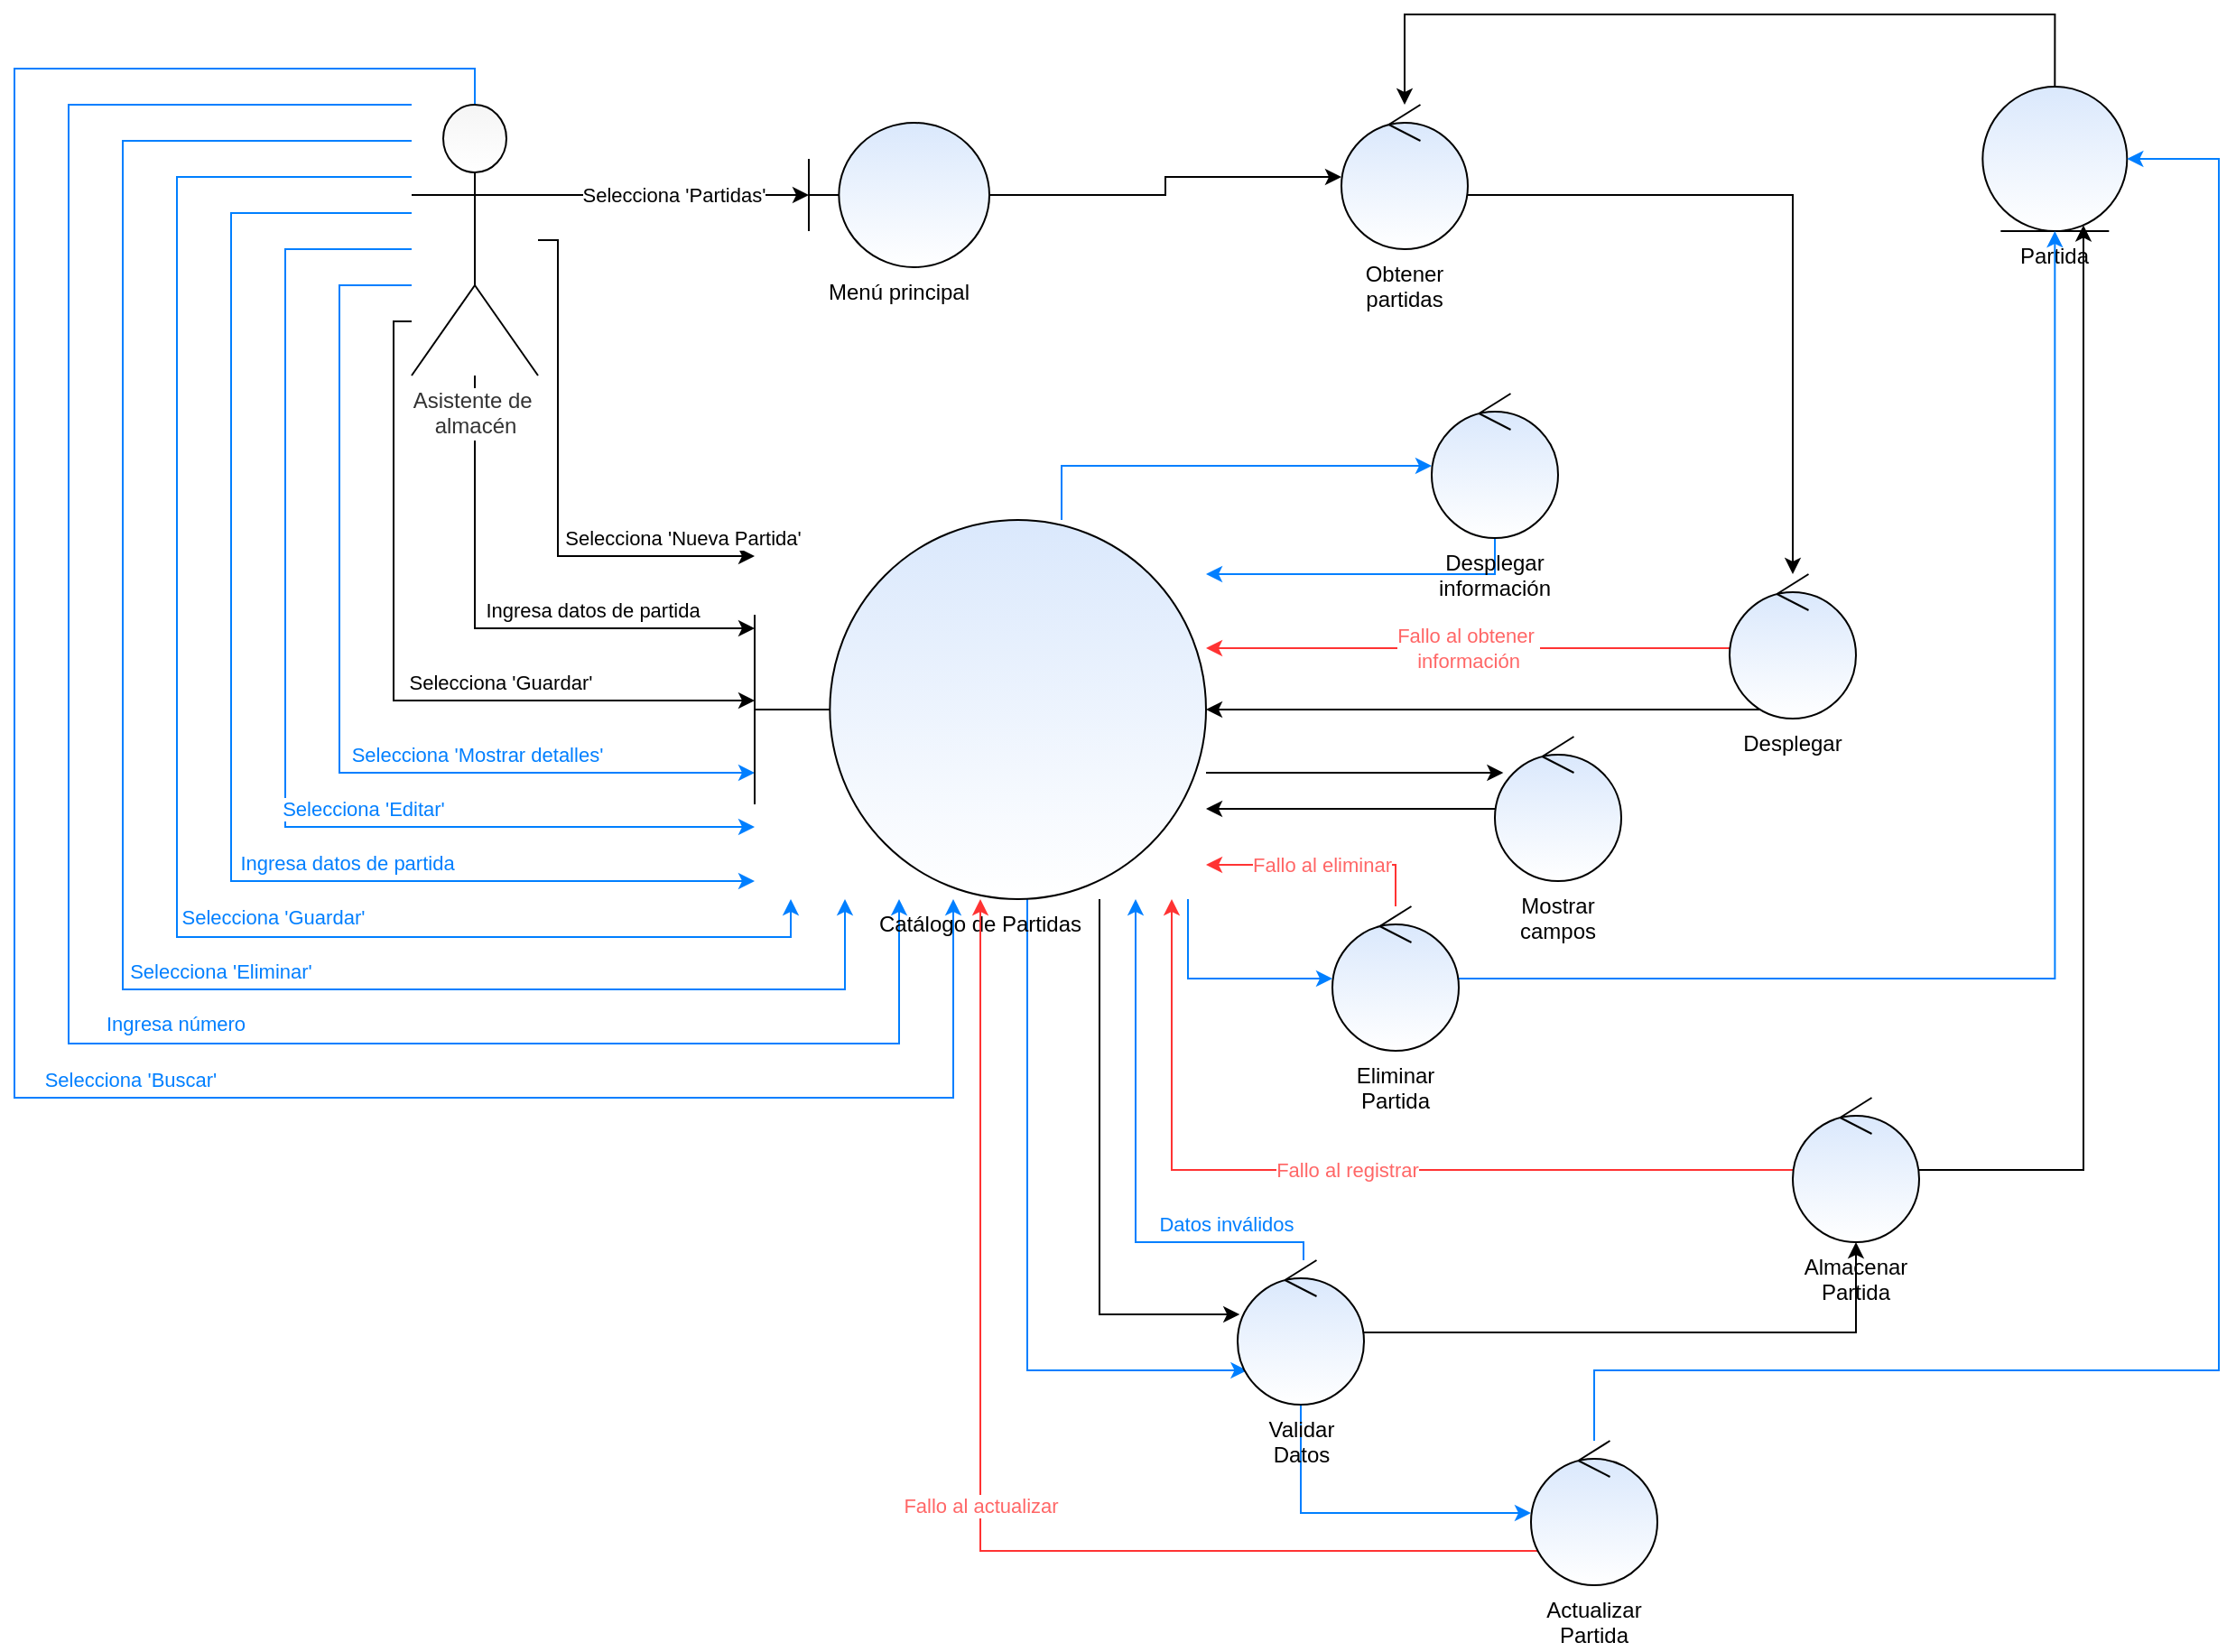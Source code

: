<mxfile pages="1" version="11.2.8" type="onedrive"><diagram id="0h82PU86IoJjpubhDZVE" name="Page-1"><mxGraphModel dx="3307" dy="1377" grid="1" gridSize="10" guides="1" tooltips="1" connect="1" arrows="1" fold="1" page="1" pageScale="1" pageWidth="827" pageHeight="1169" math="0" shadow="0"><root><mxCell id="0"/><mxCell id="1" parent="0"/><mxCell id="YQc6uvwWbqlYYJhdpGIA-1" value="Selecciona 'Partidas'" style="rounded=0;orthogonalLoop=1;jettySize=auto;html=1;edgeStyle=orthogonalEdgeStyle;" parent="1" source="YQc6uvwWbqlYYJhdpGIA-12" target="YQc6uvwWbqlYYJhdpGIA-14" edge="1"><mxGeometry relative="1" as="geometry"><Array as="points"><mxPoint x="70" y="190"/><mxPoint x="70" y="190"/></Array></mxGeometry></mxCell><mxCell id="YQc6uvwWbqlYYJhdpGIA-2" value="Selecciona 'Nueva Partida'" style="edgeStyle=orthogonalEdgeStyle;rounded=0;orthogonalLoop=1;jettySize=auto;html=1;" parent="1" source="YQc6uvwWbqlYYJhdpGIA-12" target="YQc6uvwWbqlYYJhdpGIA-27" edge="1"><mxGeometry x="0.729" y="10" relative="1" as="geometry"><Array as="points"><mxPoint x="31" y="215"/><mxPoint x="31" y="390"/></Array><mxPoint as="offset"/></mxGeometry></mxCell><mxCell id="YQc6uvwWbqlYYJhdpGIA-3" value="Ingresa datos de partida" style="edgeStyle=orthogonalEdgeStyle;rounded=0;orthogonalLoop=1;jettySize=auto;html=1;" parent="1" source="YQc6uvwWbqlYYJhdpGIA-12" target="YQc6uvwWbqlYYJhdpGIA-27" edge="1"><mxGeometry x="0.39" y="10" relative="1" as="geometry"><Array as="points"><mxPoint x="-15" y="430"/></Array><mxPoint as="offset"/></mxGeometry></mxCell><mxCell id="YQc6uvwWbqlYYJhdpGIA-4" value="Selecciona 'Guardar'" style="edgeStyle=orthogonalEdgeStyle;rounded=0;orthogonalLoop=1;jettySize=auto;html=1;" parent="1" source="YQc6uvwWbqlYYJhdpGIA-12" target="YQc6uvwWbqlYYJhdpGIA-27" edge="1"><mxGeometry x="0.332" y="10" relative="1" as="geometry"><Array as="points"><mxPoint x="-60" y="260"/><mxPoint x="-60" y="470"/></Array><mxPoint x="-1" as="offset"/></mxGeometry></mxCell><mxCell id="YQc6uvwWbqlYYJhdpGIA-5" value="&lt;font color=&quot;#007fff&quot;&gt;Selecciona 'Mostrar detalles'&lt;/font&gt;" style="edgeStyle=orthogonalEdgeStyle;rounded=0;orthogonalLoop=1;jettySize=auto;html=1;fillColor=#dae8fc;strokeColor=#007FFF;" parent="1" source="YQc6uvwWbqlYYJhdpGIA-12" target="YQc6uvwWbqlYYJhdpGIA-27" edge="1"><mxGeometry x="0.427" y="10" relative="1" as="geometry"><Array as="points"><mxPoint x="-90" y="240"/><mxPoint x="-90" y="510"/></Array><mxPoint as="offset"/></mxGeometry></mxCell><mxCell id="YQc6uvwWbqlYYJhdpGIA-6" value="&lt;font color=&quot;#007fff&quot;&gt;Selecciona 'Editar'&lt;/font&gt;" style="edgeStyle=orthogonalEdgeStyle;rounded=0;orthogonalLoop=1;jettySize=auto;html=1;strokeColor=#007FFF;" parent="1" source="YQc6uvwWbqlYYJhdpGIA-12" target="YQc6uvwWbqlYYJhdpGIA-27" edge="1"><mxGeometry x="0.333" y="10" relative="1" as="geometry"><Array as="points"><mxPoint x="-120" y="220"/><mxPoint x="-120" y="540"/></Array><mxPoint as="offset"/></mxGeometry></mxCell><mxCell id="YQc6uvwWbqlYYJhdpGIA-7" value="&lt;font color=&quot;#007fff&quot;&gt;Ingresa datos de partida&lt;/font&gt;" style="edgeStyle=orthogonalEdgeStyle;rounded=0;orthogonalLoop=1;jettySize=auto;html=1;strokeColor=#007FFF;" parent="1" source="YQc6uvwWbqlYYJhdpGIA-12" target="YQc6uvwWbqlYYJhdpGIA-27" edge="1"><mxGeometry x="0.405" y="10" relative="1" as="geometry"><Array as="points"><mxPoint x="-150" y="200"/><mxPoint x="-150" y="570"/></Array><mxPoint as="offset"/></mxGeometry></mxCell><mxCell id="YQc6uvwWbqlYYJhdpGIA-8" value="&lt;font color=&quot;#007fff&quot;&gt;Selecciona 'Guardar'&lt;/font&gt;" style="edgeStyle=orthogonalEdgeStyle;rounded=0;orthogonalLoop=1;jettySize=auto;html=1;strokeColor=#007FFF;" parent="1" source="YQc6uvwWbqlYYJhdpGIA-12" target="YQc6uvwWbqlYYJhdpGIA-27" edge="1"><mxGeometry x="0.325" y="11" relative="1" as="geometry"><Array as="points"><mxPoint x="-180" y="180"/><mxPoint x="-180" y="601"/><mxPoint x="160" y="601"/></Array><mxPoint as="offset"/></mxGeometry></mxCell><mxCell id="YQc6uvwWbqlYYJhdpGIA-9" value="&lt;font color=&quot;#007fff&quot;&gt;Selecciona 'Eliminar'&lt;/font&gt;" style="edgeStyle=orthogonalEdgeStyle;rounded=0;orthogonalLoop=1;jettySize=auto;html=1;strokeColor=#007FFF;" parent="1" source="YQc6uvwWbqlYYJhdpGIA-12" target="YQc6uvwWbqlYYJhdpGIA-27" edge="1"><mxGeometry x="0.267" y="10" relative="1" as="geometry"><Array as="points"><mxPoint x="-210" y="160"/><mxPoint x="-210" y="630"/><mxPoint x="190" y="630"/></Array><mxPoint as="offset"/></mxGeometry></mxCell><mxCell id="YQc6uvwWbqlYYJhdpGIA-10" value="&lt;font color=&quot;#007fff&quot;&gt;Ingresa número&lt;/font&gt;" style="edgeStyle=orthogonalEdgeStyle;rounded=0;orthogonalLoop=1;jettySize=auto;html=1;strokeColor=#007FFF;" parent="1" source="YQc6uvwWbqlYYJhdpGIA-12" target="YQc6uvwWbqlYYJhdpGIA-27" edge="1"><mxGeometry x="0.232" y="11" relative="1" as="geometry"><Array as="points"><mxPoint x="-240" y="140"/><mxPoint x="-240" y="660"/><mxPoint x="220" y="660"/></Array><mxPoint x="-1" as="offset"/></mxGeometry></mxCell><mxCell id="YQc6uvwWbqlYYJhdpGIA-11" value="&lt;font color=&quot;#007fff&quot;&gt;Selecciona 'Buscar'&lt;/font&gt;" style="edgeStyle=orthogonalEdgeStyle;rounded=0;orthogonalLoop=1;jettySize=auto;html=1;strokeColor=#007FFF;" parent="1" source="YQc6uvwWbqlYYJhdpGIA-12" target="YQc6uvwWbqlYYJhdpGIA-27" edge="1"><mxGeometry x="0.232" y="10" relative="1" as="geometry"><Array as="points"><mxPoint x="-15" y="120"/><mxPoint x="-270" y="120"/><mxPoint x="-270" y="690"/><mxPoint x="250" y="690"/></Array><mxPoint as="offset"/></mxGeometry></mxCell><mxCell id="YQc6uvwWbqlYYJhdpGIA-12" value="Asistente de&amp;nbsp;&lt;br&gt;almacén" style="shape=umlActor;verticalLabelPosition=bottom;labelBackgroundColor=#ffffff;verticalAlign=top;html=1;outlineConnect=0;fillColor=#f5f5f5;strokeColor=#000000;fontColor=#333333;gradientColor=#ffffff;" parent="1" vertex="1"><mxGeometry x="-50" y="140" width="70" height="150" as="geometry"/></mxCell><mxCell id="YQc6uvwWbqlYYJhdpGIA-13" style="edgeStyle=orthogonalEdgeStyle;rounded=0;orthogonalLoop=1;jettySize=auto;html=1;" parent="1" source="YQc6uvwWbqlYYJhdpGIA-14" target="YQc6uvwWbqlYYJhdpGIA-44" edge="1"><mxGeometry relative="1" as="geometry"><mxPoint x="372.5" y="170" as="targetPoint"/></mxGeometry></mxCell><mxCell id="YQc6uvwWbqlYYJhdpGIA-14" value="Menú principal" style="shape=umlBoundary;whiteSpace=wrap;html=1;fillColor=#dae8fc;strokeColor=#000000;labelPosition=center;verticalLabelPosition=bottom;align=center;verticalAlign=top;gradientColor=#ffffff;" parent="1" vertex="1"><mxGeometry x="170" y="150" width="100" height="80" as="geometry"/></mxCell><mxCell id="YQc6uvwWbqlYYJhdpGIA-17" style="edgeStyle=orthogonalEdgeStyle;rounded=0;orthogonalLoop=1;jettySize=auto;html=1;" parent="1" source="YQc6uvwWbqlYYJhdpGIA-44" target="YQc6uvwWbqlYYJhdpGIA-21" edge="1"><mxGeometry relative="1" as="geometry"><Array as="points"><mxPoint x="715" y="190"/></Array><mxPoint x="648.15" y="280" as="sourcePoint"/></mxGeometry></mxCell><mxCell id="YQc6uvwWbqlYYJhdpGIA-19" style="edgeStyle=orthogonalEdgeStyle;rounded=0;orthogonalLoop=1;jettySize=auto;html=1;" parent="1" source="YQc6uvwWbqlYYJhdpGIA-21" target="YQc6uvwWbqlYYJhdpGIA-27" edge="1"><mxGeometry relative="1" as="geometry"><Array as="points"><mxPoint x="600" y="475"/><mxPoint x="600" y="475"/></Array></mxGeometry></mxCell><mxCell id="YQc6uvwWbqlYYJhdpGIA-20" value="Fallo al obtener&amp;nbsp;&lt;br&gt;información" style="edgeStyle=orthogonalEdgeStyle;rounded=0;orthogonalLoop=1;jettySize=auto;html=1;strokeColor=#FF3333;fontColor=#FF6666;" parent="1" source="YQc6uvwWbqlYYJhdpGIA-21" target="YQc6uvwWbqlYYJhdpGIA-27" edge="1"><mxGeometry relative="1" as="geometry"><Array as="points"><mxPoint x="480" y="441"/><mxPoint x="480" y="441"/></Array></mxGeometry></mxCell><mxCell id="YQc6uvwWbqlYYJhdpGIA-21" value="Desplegar" style="ellipse;shape=umlControl;whiteSpace=wrap;html=1;fillColor=#dae8fc;strokeColor=#000000;labelPosition=center;verticalLabelPosition=bottom;align=center;verticalAlign=top;gradientColor=#ffffff;" parent="1" vertex="1"><mxGeometry x="680" y="400" width="70" height="80" as="geometry"/></mxCell><mxCell id="YQc6uvwWbqlYYJhdpGIA-22" style="edgeStyle=orthogonalEdgeStyle;rounded=0;orthogonalLoop=1;jettySize=auto;html=1;" parent="1" source="YQc6uvwWbqlYYJhdpGIA-27" target="YQc6uvwWbqlYYJhdpGIA-29" edge="1"><mxGeometry relative="1" as="geometry"><Array as="points"><mxPoint x="430" y="510"/><mxPoint x="430" y="510"/></Array></mxGeometry></mxCell><mxCell id="YQc6uvwWbqlYYJhdpGIA-23" style="edgeStyle=orthogonalEdgeStyle;rounded=0;orthogonalLoop=1;jettySize=auto;html=1;" parent="1" source="YQc6uvwWbqlYYJhdpGIA-27" target="YQc6uvwWbqlYYJhdpGIA-33" edge="1"><mxGeometry relative="1" as="geometry"><Array as="points"><mxPoint x="331" y="810"/></Array></mxGeometry></mxCell><mxCell id="YQc6uvwWbqlYYJhdpGIA-24" value="" style="edgeStyle=orthogonalEdgeStyle;rounded=0;orthogonalLoop=1;jettySize=auto;html=1;fillColor=#dae8fc;strokeColor=#007FFF;" parent="1" source="YQc6uvwWbqlYYJhdpGIA-27" target="YQc6uvwWbqlYYJhdpGIA-50" edge="1"><mxGeometry x="-0.004" y="10" relative="1" as="geometry"><mxPoint x="303" y="340" as="sourcePoint"/><Array as="points"><mxPoint x="310" y="340"/></Array><mxPoint as="offset"/></mxGeometry></mxCell><mxCell id="YQc6uvwWbqlYYJhdpGIA-25" style="edgeStyle=orthogonalEdgeStyle;rounded=0;orthogonalLoop=1;jettySize=auto;html=1;strokeColor=#007FFF;" parent="1" source="YQc6uvwWbqlYYJhdpGIA-27" target="YQc6uvwWbqlYYJhdpGIA-33" edge="1"><mxGeometry relative="1" as="geometry"><Array as="points"><mxPoint x="291" y="841"/></Array></mxGeometry></mxCell><mxCell id="YQc6uvwWbqlYYJhdpGIA-26" style="edgeStyle=orthogonalEdgeStyle;rounded=0;orthogonalLoop=1;jettySize=auto;html=1;strokeColor=#007FFF;" parent="1" source="YQc6uvwWbqlYYJhdpGIA-27" target="YQc6uvwWbqlYYJhdpGIA-56" edge="1"><mxGeometry relative="1" as="geometry"><Array as="points"><mxPoint x="380" y="624"/></Array></mxGeometry></mxCell><mxCell id="YQc6uvwWbqlYYJhdpGIA-27" value="Catálogo de Partidas" style="shape=umlBoundary;whiteSpace=wrap;html=1;fillColor=#dae8fc;strokeColor=#000000;labelPosition=center;verticalLabelPosition=bottom;align=center;verticalAlign=top;gradientColor=#ffffff;" parent="1" vertex="1"><mxGeometry x="140" y="370" width="250" height="210" as="geometry"/></mxCell><mxCell id="YQc6uvwWbqlYYJhdpGIA-28" style="edgeStyle=orthogonalEdgeStyle;rounded=0;orthogonalLoop=1;jettySize=auto;html=1;" parent="1" source="YQc6uvwWbqlYYJhdpGIA-29" target="YQc6uvwWbqlYYJhdpGIA-27" edge="1"><mxGeometry relative="1" as="geometry"><Array as="points"><mxPoint x="320" y="520"/></Array></mxGeometry></mxCell><mxCell id="YQc6uvwWbqlYYJhdpGIA-29" value="Mostrar campos" style="ellipse;shape=umlControl;whiteSpace=wrap;html=1;fillColor=#dae8fc;strokeColor=#000000;labelPosition=center;verticalLabelPosition=bottom;align=center;verticalAlign=top;gradientColor=#ffffff;" parent="1" vertex="1"><mxGeometry x="550" y="490" width="70" height="80" as="geometry"/></mxCell><mxCell id="YQc6uvwWbqlYYJhdpGIA-30" style="edgeStyle=orthogonalEdgeStyle;rounded=0;orthogonalLoop=1;jettySize=auto;html=1;" parent="1" source="YQc6uvwWbqlYYJhdpGIA-33" target="YQc6uvwWbqlYYJhdpGIA-36" edge="1"><mxGeometry relative="1" as="geometry"/></mxCell><mxCell id="YQc6uvwWbqlYYJhdpGIA-31" style="edgeStyle=orthogonalEdgeStyle;rounded=0;orthogonalLoop=1;jettySize=auto;html=1;strokeColor=#007FFF;" parent="1" source="YQc6uvwWbqlYYJhdpGIA-33" target="YQc6uvwWbqlYYJhdpGIA-53" edge="1"><mxGeometry relative="1" as="geometry"><Array as="points"><mxPoint x="442" y="850"/></Array></mxGeometry></mxCell><mxCell id="YQc6uvwWbqlYYJhdpGIA-32" value="&lt;font color=&quot;#007fff&quot;&gt;Datos inválidos&lt;/font&gt;" style="edgeStyle=orthogonalEdgeStyle;rounded=0;orthogonalLoop=1;jettySize=auto;html=1;strokeColor=#007FFF;" parent="1" source="YQc6uvwWbqlYYJhdpGIA-33" target="YQc6uvwWbqlYYJhdpGIA-27" edge="1"><mxGeometry x="-0.634" y="-10" relative="1" as="geometry"><Array as="points"><mxPoint x="444" y="770"/><mxPoint x="351" y="770"/></Array><mxPoint as="offset"/></mxGeometry></mxCell><mxCell id="YQc6uvwWbqlYYJhdpGIA-33" value="Validar Datos" style="ellipse;shape=umlControl;whiteSpace=wrap;html=1;fillColor=#dae8fc;strokeColor=#000000;labelPosition=center;verticalLabelPosition=bottom;align=center;verticalAlign=top;gradientColor=#ffffff;" parent="1" vertex="1"><mxGeometry x="407.5" y="780" width="70" height="80" as="geometry"/></mxCell><mxCell id="YQc6uvwWbqlYYJhdpGIA-34" style="edgeStyle=orthogonalEdgeStyle;rounded=0;orthogonalLoop=1;jettySize=auto;html=1;" parent="1" source="YQc6uvwWbqlYYJhdpGIA-36" target="YQc6uvwWbqlYYJhdpGIA-38" edge="1"><mxGeometry relative="1" as="geometry"><Array as="points"><mxPoint x="876" y="730"/></Array><mxPoint x="876" y="200.397" as="targetPoint"/></mxGeometry></mxCell><mxCell id="YQc6uvwWbqlYYJhdpGIA-35" value="Fallo al registrar" style="edgeStyle=orthogonalEdgeStyle;rounded=0;orthogonalLoop=1;jettySize=auto;html=1;strokeColor=#FF3333;fontColor=#FF6666;" parent="1" source="YQc6uvwWbqlYYJhdpGIA-36" target="YQc6uvwWbqlYYJhdpGIA-27" edge="1"><mxGeometry relative="1" as="geometry"><Array as="points"><mxPoint x="371" y="730"/></Array></mxGeometry></mxCell><mxCell id="YQc6uvwWbqlYYJhdpGIA-36" value="Almacenar Partida" style="ellipse;shape=umlControl;whiteSpace=wrap;html=1;fillColor=#dae8fc;strokeColor=#000000;labelPosition=center;verticalLabelPosition=bottom;align=center;verticalAlign=top;gradientColor=#ffffff;" parent="1" vertex="1"><mxGeometry x="715" y="690" width="70" height="80" as="geometry"/></mxCell><mxCell id="YQc6uvwWbqlYYJhdpGIA-37" style="edgeStyle=orthogonalEdgeStyle;rounded=0;orthogonalLoop=1;jettySize=auto;html=1;" parent="1" source="YQc6uvwWbqlYYJhdpGIA-38" target="YQc6uvwWbqlYYJhdpGIA-44" edge="1"><mxGeometry relative="1" as="geometry"><Array as="points"><mxPoint x="500" y="90"/></Array></mxGeometry></mxCell><mxCell id="YQc6uvwWbqlYYJhdpGIA-38" value="Partida" style="ellipse;shape=umlEntity;whiteSpace=wrap;html=1;fillColor=#dae8fc;strokeColor=#000000;labelPosition=center;verticalLabelPosition=bottom;align=center;verticalAlign=top;gradientColor=#ffffff;" parent="1" vertex="1"><mxGeometry x="820.167" y="130" width="80" height="80" as="geometry"/></mxCell><mxCell id="YQc6uvwWbqlYYJhdpGIA-44" value="Obtener partidas" style="ellipse;shape=umlControl;whiteSpace=wrap;html=1;fillColor=#dae8fc;strokeColor=#000000;labelPosition=center;verticalLabelPosition=bottom;align=center;verticalAlign=top;gradientColor=#ffffff;" parent="1" vertex="1"><mxGeometry x="465" y="140" width="70" height="80" as="geometry"/></mxCell><mxCell id="YQc6uvwWbqlYYJhdpGIA-49" style="edgeStyle=orthogonalEdgeStyle;rounded=0;orthogonalLoop=1;jettySize=auto;html=1;fillColor=#dae8fc;strokeColor=#007FFF;" parent="1" source="YQc6uvwWbqlYYJhdpGIA-50" target="YQc6uvwWbqlYYJhdpGIA-27" edge="1"><mxGeometry relative="1" as="geometry"><Array as="points"><mxPoint x="450" y="400"/><mxPoint x="450" y="400"/></Array></mxGeometry></mxCell><mxCell id="YQc6uvwWbqlYYJhdpGIA-50" value="Desplegar información" style="ellipse;shape=umlControl;whiteSpace=wrap;html=1;fillColor=#dae8fc;strokeColor=#000000;labelPosition=center;verticalLabelPosition=bottom;align=center;verticalAlign=top;gradientColor=#ffffff;" parent="1" vertex="1"><mxGeometry x="515" y="300" width="70" height="80" as="geometry"/></mxCell><mxCell id="YQc6uvwWbqlYYJhdpGIA-51" style="edgeStyle=orthogonalEdgeStyle;rounded=0;orthogonalLoop=1;jettySize=auto;html=1;strokeColor=#007FFF;" parent="1" source="YQc6uvwWbqlYYJhdpGIA-53" target="YQc6uvwWbqlYYJhdpGIA-38" edge="1"><mxGeometry relative="1" as="geometry"><Array as="points"><mxPoint x="605" y="841"/><mxPoint x="951" y="841"/><mxPoint x="951" y="170"/></Array><mxPoint x="890" y="170" as="targetPoint"/></mxGeometry></mxCell><mxCell id="YQc6uvwWbqlYYJhdpGIA-52" value="Fallo al actualizar" style="edgeStyle=orthogonalEdgeStyle;rounded=0;orthogonalLoop=1;jettySize=auto;html=1;strokeColor=#FF3333;fontColor=#FF6666;" parent="1" source="YQc6uvwWbqlYYJhdpGIA-53" target="YQc6uvwWbqlYYJhdpGIA-27" edge="1"><mxGeometry relative="1" as="geometry"><Array as="points"><mxPoint x="265" y="941"/></Array></mxGeometry></mxCell><mxCell id="YQc6uvwWbqlYYJhdpGIA-53" value="Actualizar Partida" style="ellipse;shape=umlControl;whiteSpace=wrap;html=1;fillColor=#dae8fc;labelPosition=center;verticalLabelPosition=bottom;align=center;verticalAlign=top;strokeColor=#000000;gradientColor=#ffffff;" parent="1" vertex="1"><mxGeometry x="570" y="880" width="70" height="80" as="geometry"/></mxCell><mxCell id="YQc6uvwWbqlYYJhdpGIA-54" style="edgeStyle=orthogonalEdgeStyle;rounded=0;orthogonalLoop=1;jettySize=auto;html=1;strokeColor=#007FFF;" parent="1" source="YQc6uvwWbqlYYJhdpGIA-56" target="YQc6uvwWbqlYYJhdpGIA-38" edge="1"><mxGeometry relative="1" as="geometry"><mxPoint x="850" y="210" as="targetPoint"/></mxGeometry></mxCell><mxCell id="YQc6uvwWbqlYYJhdpGIA-55" value="Fallo al eliminar" style="edgeStyle=orthogonalEdgeStyle;rounded=0;orthogonalLoop=1;jettySize=auto;html=1;strokeColor=#FF3333;fontColor=#FF6666;" parent="1" source="YQc6uvwWbqlYYJhdpGIA-56" target="YQc6uvwWbqlYYJhdpGIA-27" edge="1"><mxGeometry relative="1" as="geometry"><Array as="points"><mxPoint x="495" y="561"/></Array></mxGeometry></mxCell><mxCell id="YQc6uvwWbqlYYJhdpGIA-56" value="Eliminar Partida" style="ellipse;shape=umlControl;whiteSpace=wrap;html=1;fillColor=#dae8fc;strokeColor=#000000;labelPosition=center;verticalLabelPosition=bottom;align=center;verticalAlign=top;gradientColor=#ffffff;" parent="1" vertex="1"><mxGeometry x="460" y="584" width="70" height="80" as="geometry"/></mxCell></root></mxGraphModel></diagram></mxfile>
